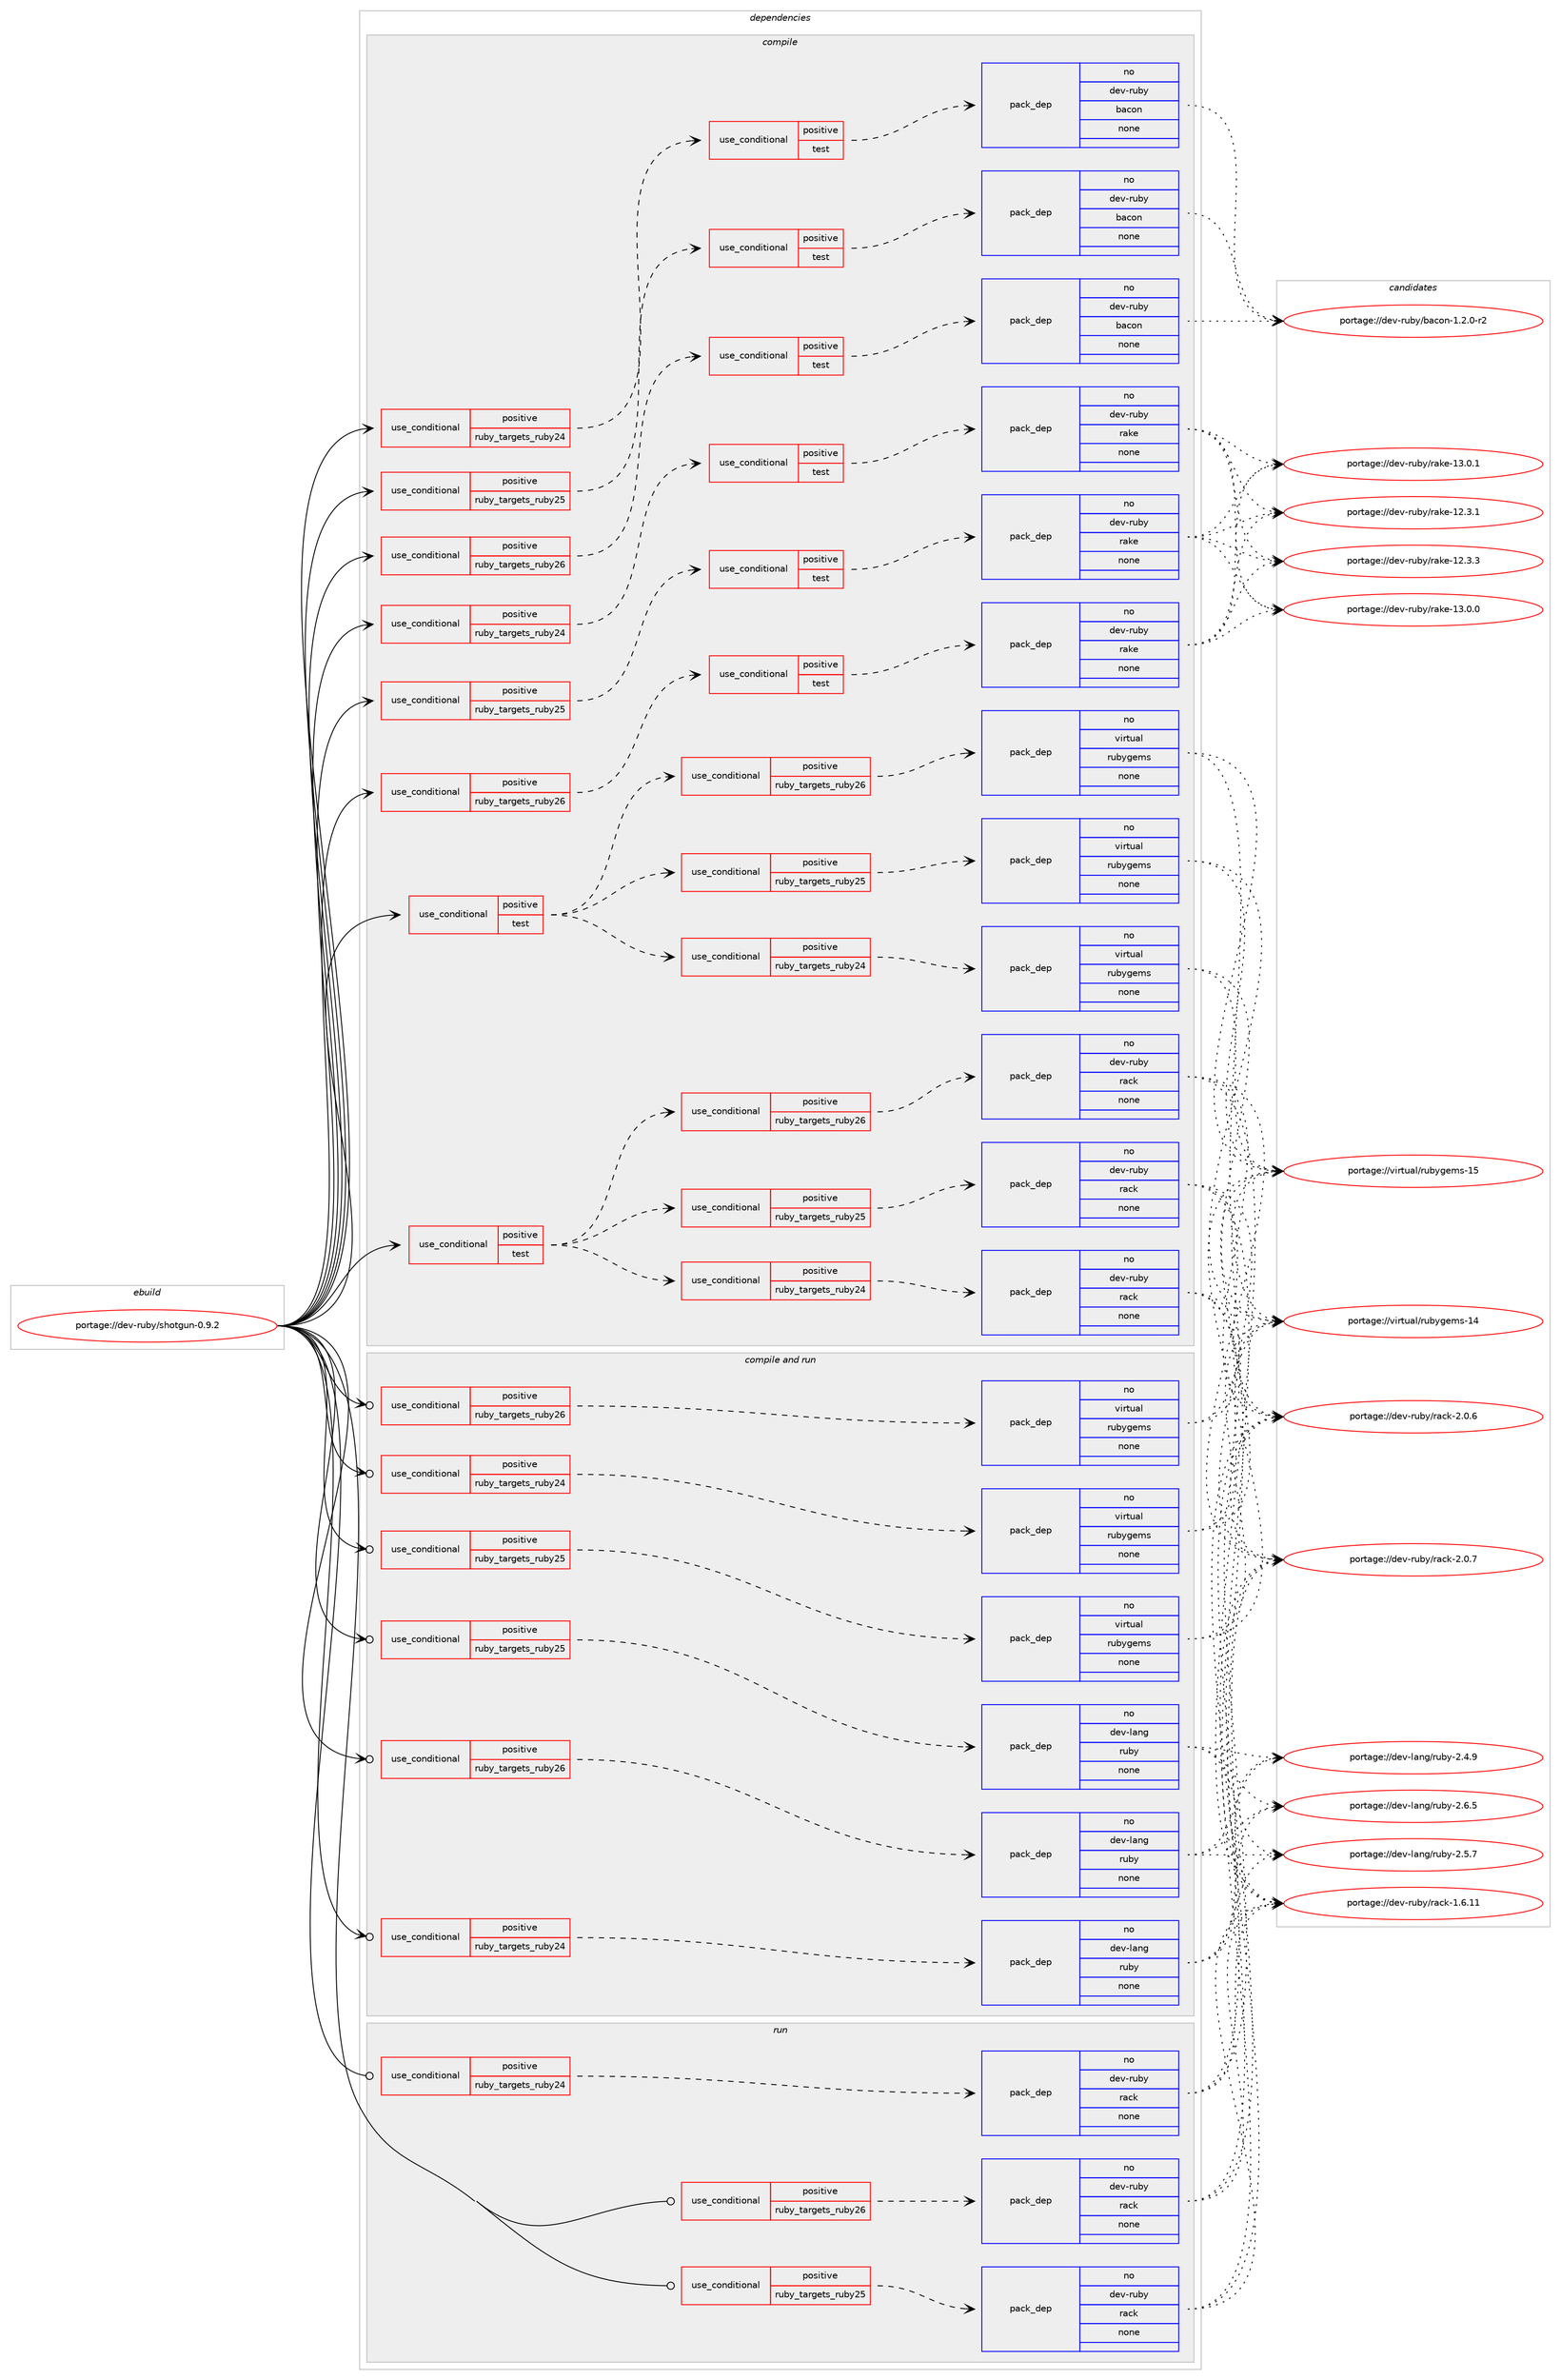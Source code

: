 digraph prolog {

# *************
# Graph options
# *************

newrank=true;
concentrate=true;
compound=true;
graph [rankdir=LR,fontname=Helvetica,fontsize=10,ranksep=1.5];#, ranksep=2.5, nodesep=0.2];
edge  [arrowhead=vee];
node  [fontname=Helvetica,fontsize=10];

# **********
# The ebuild
# **********

subgraph cluster_leftcol {
color=gray;
rank=same;
label=<<i>ebuild</i>>;
id [label="portage://dev-ruby/shotgun-0.9.2", color=red, width=4, href="../dev-ruby/shotgun-0.9.2.svg"];
}

# ****************
# The dependencies
# ****************

subgraph cluster_midcol {
color=gray;
label=<<i>dependencies</i>>;
subgraph cluster_compile {
fillcolor="#eeeeee";
style=filled;
label=<<i>compile</i>>;
subgraph cond66190 {
dependency249371 [label=<<TABLE BORDER="0" CELLBORDER="1" CELLSPACING="0" CELLPADDING="4"><TR><TD ROWSPAN="3" CELLPADDING="10">use_conditional</TD></TR><TR><TD>positive</TD></TR><TR><TD>ruby_targets_ruby24</TD></TR></TABLE>>, shape=none, color=red];
subgraph cond66191 {
dependency249372 [label=<<TABLE BORDER="0" CELLBORDER="1" CELLSPACING="0" CELLPADDING="4"><TR><TD ROWSPAN="3" CELLPADDING="10">use_conditional</TD></TR><TR><TD>positive</TD></TR><TR><TD>test</TD></TR></TABLE>>, shape=none, color=red];
subgraph pack179634 {
dependency249373 [label=<<TABLE BORDER="0" CELLBORDER="1" CELLSPACING="0" CELLPADDING="4" WIDTH="220"><TR><TD ROWSPAN="6" CELLPADDING="30">pack_dep</TD></TR><TR><TD WIDTH="110">no</TD></TR><TR><TD>dev-ruby</TD></TR><TR><TD>bacon</TD></TR><TR><TD>none</TD></TR><TR><TD></TD></TR></TABLE>>, shape=none, color=blue];
}
dependency249372:e -> dependency249373:w [weight=20,style="dashed",arrowhead="vee"];
}
dependency249371:e -> dependency249372:w [weight=20,style="dashed",arrowhead="vee"];
}
id:e -> dependency249371:w [weight=20,style="solid",arrowhead="vee"];
subgraph cond66192 {
dependency249374 [label=<<TABLE BORDER="0" CELLBORDER="1" CELLSPACING="0" CELLPADDING="4"><TR><TD ROWSPAN="3" CELLPADDING="10">use_conditional</TD></TR><TR><TD>positive</TD></TR><TR><TD>ruby_targets_ruby24</TD></TR></TABLE>>, shape=none, color=red];
subgraph cond66193 {
dependency249375 [label=<<TABLE BORDER="0" CELLBORDER="1" CELLSPACING="0" CELLPADDING="4"><TR><TD ROWSPAN="3" CELLPADDING="10">use_conditional</TD></TR><TR><TD>positive</TD></TR><TR><TD>test</TD></TR></TABLE>>, shape=none, color=red];
subgraph pack179635 {
dependency249376 [label=<<TABLE BORDER="0" CELLBORDER="1" CELLSPACING="0" CELLPADDING="4" WIDTH="220"><TR><TD ROWSPAN="6" CELLPADDING="30">pack_dep</TD></TR><TR><TD WIDTH="110">no</TD></TR><TR><TD>dev-ruby</TD></TR><TR><TD>rake</TD></TR><TR><TD>none</TD></TR><TR><TD></TD></TR></TABLE>>, shape=none, color=blue];
}
dependency249375:e -> dependency249376:w [weight=20,style="dashed",arrowhead="vee"];
}
dependency249374:e -> dependency249375:w [weight=20,style="dashed",arrowhead="vee"];
}
id:e -> dependency249374:w [weight=20,style="solid",arrowhead="vee"];
subgraph cond66194 {
dependency249377 [label=<<TABLE BORDER="0" CELLBORDER="1" CELLSPACING="0" CELLPADDING="4"><TR><TD ROWSPAN="3" CELLPADDING="10">use_conditional</TD></TR><TR><TD>positive</TD></TR><TR><TD>ruby_targets_ruby25</TD></TR></TABLE>>, shape=none, color=red];
subgraph cond66195 {
dependency249378 [label=<<TABLE BORDER="0" CELLBORDER="1" CELLSPACING="0" CELLPADDING="4"><TR><TD ROWSPAN="3" CELLPADDING="10">use_conditional</TD></TR><TR><TD>positive</TD></TR><TR><TD>test</TD></TR></TABLE>>, shape=none, color=red];
subgraph pack179636 {
dependency249379 [label=<<TABLE BORDER="0" CELLBORDER="1" CELLSPACING="0" CELLPADDING="4" WIDTH="220"><TR><TD ROWSPAN="6" CELLPADDING="30">pack_dep</TD></TR><TR><TD WIDTH="110">no</TD></TR><TR><TD>dev-ruby</TD></TR><TR><TD>bacon</TD></TR><TR><TD>none</TD></TR><TR><TD></TD></TR></TABLE>>, shape=none, color=blue];
}
dependency249378:e -> dependency249379:w [weight=20,style="dashed",arrowhead="vee"];
}
dependency249377:e -> dependency249378:w [weight=20,style="dashed",arrowhead="vee"];
}
id:e -> dependency249377:w [weight=20,style="solid",arrowhead="vee"];
subgraph cond66196 {
dependency249380 [label=<<TABLE BORDER="0" CELLBORDER="1" CELLSPACING="0" CELLPADDING="4"><TR><TD ROWSPAN="3" CELLPADDING="10">use_conditional</TD></TR><TR><TD>positive</TD></TR><TR><TD>ruby_targets_ruby25</TD></TR></TABLE>>, shape=none, color=red];
subgraph cond66197 {
dependency249381 [label=<<TABLE BORDER="0" CELLBORDER="1" CELLSPACING="0" CELLPADDING="4"><TR><TD ROWSPAN="3" CELLPADDING="10">use_conditional</TD></TR><TR><TD>positive</TD></TR><TR><TD>test</TD></TR></TABLE>>, shape=none, color=red];
subgraph pack179637 {
dependency249382 [label=<<TABLE BORDER="0" CELLBORDER="1" CELLSPACING="0" CELLPADDING="4" WIDTH="220"><TR><TD ROWSPAN="6" CELLPADDING="30">pack_dep</TD></TR><TR><TD WIDTH="110">no</TD></TR><TR><TD>dev-ruby</TD></TR><TR><TD>rake</TD></TR><TR><TD>none</TD></TR><TR><TD></TD></TR></TABLE>>, shape=none, color=blue];
}
dependency249381:e -> dependency249382:w [weight=20,style="dashed",arrowhead="vee"];
}
dependency249380:e -> dependency249381:w [weight=20,style="dashed",arrowhead="vee"];
}
id:e -> dependency249380:w [weight=20,style="solid",arrowhead="vee"];
subgraph cond66198 {
dependency249383 [label=<<TABLE BORDER="0" CELLBORDER="1" CELLSPACING="0" CELLPADDING="4"><TR><TD ROWSPAN="3" CELLPADDING="10">use_conditional</TD></TR><TR><TD>positive</TD></TR><TR><TD>ruby_targets_ruby26</TD></TR></TABLE>>, shape=none, color=red];
subgraph cond66199 {
dependency249384 [label=<<TABLE BORDER="0" CELLBORDER="1" CELLSPACING="0" CELLPADDING="4"><TR><TD ROWSPAN="3" CELLPADDING="10">use_conditional</TD></TR><TR><TD>positive</TD></TR><TR><TD>test</TD></TR></TABLE>>, shape=none, color=red];
subgraph pack179638 {
dependency249385 [label=<<TABLE BORDER="0" CELLBORDER="1" CELLSPACING="0" CELLPADDING="4" WIDTH="220"><TR><TD ROWSPAN="6" CELLPADDING="30">pack_dep</TD></TR><TR><TD WIDTH="110">no</TD></TR><TR><TD>dev-ruby</TD></TR><TR><TD>bacon</TD></TR><TR><TD>none</TD></TR><TR><TD></TD></TR></TABLE>>, shape=none, color=blue];
}
dependency249384:e -> dependency249385:w [weight=20,style="dashed",arrowhead="vee"];
}
dependency249383:e -> dependency249384:w [weight=20,style="dashed",arrowhead="vee"];
}
id:e -> dependency249383:w [weight=20,style="solid",arrowhead="vee"];
subgraph cond66200 {
dependency249386 [label=<<TABLE BORDER="0" CELLBORDER="1" CELLSPACING="0" CELLPADDING="4"><TR><TD ROWSPAN="3" CELLPADDING="10">use_conditional</TD></TR><TR><TD>positive</TD></TR><TR><TD>ruby_targets_ruby26</TD></TR></TABLE>>, shape=none, color=red];
subgraph cond66201 {
dependency249387 [label=<<TABLE BORDER="0" CELLBORDER="1" CELLSPACING="0" CELLPADDING="4"><TR><TD ROWSPAN="3" CELLPADDING="10">use_conditional</TD></TR><TR><TD>positive</TD></TR><TR><TD>test</TD></TR></TABLE>>, shape=none, color=red];
subgraph pack179639 {
dependency249388 [label=<<TABLE BORDER="0" CELLBORDER="1" CELLSPACING="0" CELLPADDING="4" WIDTH="220"><TR><TD ROWSPAN="6" CELLPADDING="30">pack_dep</TD></TR><TR><TD WIDTH="110">no</TD></TR><TR><TD>dev-ruby</TD></TR><TR><TD>rake</TD></TR><TR><TD>none</TD></TR><TR><TD></TD></TR></TABLE>>, shape=none, color=blue];
}
dependency249387:e -> dependency249388:w [weight=20,style="dashed",arrowhead="vee"];
}
dependency249386:e -> dependency249387:w [weight=20,style="dashed",arrowhead="vee"];
}
id:e -> dependency249386:w [weight=20,style="solid",arrowhead="vee"];
subgraph cond66202 {
dependency249389 [label=<<TABLE BORDER="0" CELLBORDER="1" CELLSPACING="0" CELLPADDING="4"><TR><TD ROWSPAN="3" CELLPADDING="10">use_conditional</TD></TR><TR><TD>positive</TD></TR><TR><TD>test</TD></TR></TABLE>>, shape=none, color=red];
subgraph cond66203 {
dependency249390 [label=<<TABLE BORDER="0" CELLBORDER="1" CELLSPACING="0" CELLPADDING="4"><TR><TD ROWSPAN="3" CELLPADDING="10">use_conditional</TD></TR><TR><TD>positive</TD></TR><TR><TD>ruby_targets_ruby24</TD></TR></TABLE>>, shape=none, color=red];
subgraph pack179640 {
dependency249391 [label=<<TABLE BORDER="0" CELLBORDER="1" CELLSPACING="0" CELLPADDING="4" WIDTH="220"><TR><TD ROWSPAN="6" CELLPADDING="30">pack_dep</TD></TR><TR><TD WIDTH="110">no</TD></TR><TR><TD>dev-ruby</TD></TR><TR><TD>rack</TD></TR><TR><TD>none</TD></TR><TR><TD></TD></TR></TABLE>>, shape=none, color=blue];
}
dependency249390:e -> dependency249391:w [weight=20,style="dashed",arrowhead="vee"];
}
dependency249389:e -> dependency249390:w [weight=20,style="dashed",arrowhead="vee"];
subgraph cond66204 {
dependency249392 [label=<<TABLE BORDER="0" CELLBORDER="1" CELLSPACING="0" CELLPADDING="4"><TR><TD ROWSPAN="3" CELLPADDING="10">use_conditional</TD></TR><TR><TD>positive</TD></TR><TR><TD>ruby_targets_ruby25</TD></TR></TABLE>>, shape=none, color=red];
subgraph pack179641 {
dependency249393 [label=<<TABLE BORDER="0" CELLBORDER="1" CELLSPACING="0" CELLPADDING="4" WIDTH="220"><TR><TD ROWSPAN="6" CELLPADDING="30">pack_dep</TD></TR><TR><TD WIDTH="110">no</TD></TR><TR><TD>dev-ruby</TD></TR><TR><TD>rack</TD></TR><TR><TD>none</TD></TR><TR><TD></TD></TR></TABLE>>, shape=none, color=blue];
}
dependency249392:e -> dependency249393:w [weight=20,style="dashed",arrowhead="vee"];
}
dependency249389:e -> dependency249392:w [weight=20,style="dashed",arrowhead="vee"];
subgraph cond66205 {
dependency249394 [label=<<TABLE BORDER="0" CELLBORDER="1" CELLSPACING="0" CELLPADDING="4"><TR><TD ROWSPAN="3" CELLPADDING="10">use_conditional</TD></TR><TR><TD>positive</TD></TR><TR><TD>ruby_targets_ruby26</TD></TR></TABLE>>, shape=none, color=red];
subgraph pack179642 {
dependency249395 [label=<<TABLE BORDER="0" CELLBORDER="1" CELLSPACING="0" CELLPADDING="4" WIDTH="220"><TR><TD ROWSPAN="6" CELLPADDING="30">pack_dep</TD></TR><TR><TD WIDTH="110">no</TD></TR><TR><TD>dev-ruby</TD></TR><TR><TD>rack</TD></TR><TR><TD>none</TD></TR><TR><TD></TD></TR></TABLE>>, shape=none, color=blue];
}
dependency249394:e -> dependency249395:w [weight=20,style="dashed",arrowhead="vee"];
}
dependency249389:e -> dependency249394:w [weight=20,style="dashed",arrowhead="vee"];
}
id:e -> dependency249389:w [weight=20,style="solid",arrowhead="vee"];
subgraph cond66206 {
dependency249396 [label=<<TABLE BORDER="0" CELLBORDER="1" CELLSPACING="0" CELLPADDING="4"><TR><TD ROWSPAN="3" CELLPADDING="10">use_conditional</TD></TR><TR><TD>positive</TD></TR><TR><TD>test</TD></TR></TABLE>>, shape=none, color=red];
subgraph cond66207 {
dependency249397 [label=<<TABLE BORDER="0" CELLBORDER="1" CELLSPACING="0" CELLPADDING="4"><TR><TD ROWSPAN="3" CELLPADDING="10">use_conditional</TD></TR><TR><TD>positive</TD></TR><TR><TD>ruby_targets_ruby24</TD></TR></TABLE>>, shape=none, color=red];
subgraph pack179643 {
dependency249398 [label=<<TABLE BORDER="0" CELLBORDER="1" CELLSPACING="0" CELLPADDING="4" WIDTH="220"><TR><TD ROWSPAN="6" CELLPADDING="30">pack_dep</TD></TR><TR><TD WIDTH="110">no</TD></TR><TR><TD>virtual</TD></TR><TR><TD>rubygems</TD></TR><TR><TD>none</TD></TR><TR><TD></TD></TR></TABLE>>, shape=none, color=blue];
}
dependency249397:e -> dependency249398:w [weight=20,style="dashed",arrowhead="vee"];
}
dependency249396:e -> dependency249397:w [weight=20,style="dashed",arrowhead="vee"];
subgraph cond66208 {
dependency249399 [label=<<TABLE BORDER="0" CELLBORDER="1" CELLSPACING="0" CELLPADDING="4"><TR><TD ROWSPAN="3" CELLPADDING="10">use_conditional</TD></TR><TR><TD>positive</TD></TR><TR><TD>ruby_targets_ruby25</TD></TR></TABLE>>, shape=none, color=red];
subgraph pack179644 {
dependency249400 [label=<<TABLE BORDER="0" CELLBORDER="1" CELLSPACING="0" CELLPADDING="4" WIDTH="220"><TR><TD ROWSPAN="6" CELLPADDING="30">pack_dep</TD></TR><TR><TD WIDTH="110">no</TD></TR><TR><TD>virtual</TD></TR><TR><TD>rubygems</TD></TR><TR><TD>none</TD></TR><TR><TD></TD></TR></TABLE>>, shape=none, color=blue];
}
dependency249399:e -> dependency249400:w [weight=20,style="dashed",arrowhead="vee"];
}
dependency249396:e -> dependency249399:w [weight=20,style="dashed",arrowhead="vee"];
subgraph cond66209 {
dependency249401 [label=<<TABLE BORDER="0" CELLBORDER="1" CELLSPACING="0" CELLPADDING="4"><TR><TD ROWSPAN="3" CELLPADDING="10">use_conditional</TD></TR><TR><TD>positive</TD></TR><TR><TD>ruby_targets_ruby26</TD></TR></TABLE>>, shape=none, color=red];
subgraph pack179645 {
dependency249402 [label=<<TABLE BORDER="0" CELLBORDER="1" CELLSPACING="0" CELLPADDING="4" WIDTH="220"><TR><TD ROWSPAN="6" CELLPADDING="30">pack_dep</TD></TR><TR><TD WIDTH="110">no</TD></TR><TR><TD>virtual</TD></TR><TR><TD>rubygems</TD></TR><TR><TD>none</TD></TR><TR><TD></TD></TR></TABLE>>, shape=none, color=blue];
}
dependency249401:e -> dependency249402:w [weight=20,style="dashed",arrowhead="vee"];
}
dependency249396:e -> dependency249401:w [weight=20,style="dashed",arrowhead="vee"];
}
id:e -> dependency249396:w [weight=20,style="solid",arrowhead="vee"];
}
subgraph cluster_compileandrun {
fillcolor="#eeeeee";
style=filled;
label=<<i>compile and run</i>>;
subgraph cond66210 {
dependency249403 [label=<<TABLE BORDER="0" CELLBORDER="1" CELLSPACING="0" CELLPADDING="4"><TR><TD ROWSPAN="3" CELLPADDING="10">use_conditional</TD></TR><TR><TD>positive</TD></TR><TR><TD>ruby_targets_ruby24</TD></TR></TABLE>>, shape=none, color=red];
subgraph pack179646 {
dependency249404 [label=<<TABLE BORDER="0" CELLBORDER="1" CELLSPACING="0" CELLPADDING="4" WIDTH="220"><TR><TD ROWSPAN="6" CELLPADDING="30">pack_dep</TD></TR><TR><TD WIDTH="110">no</TD></TR><TR><TD>dev-lang</TD></TR><TR><TD>ruby</TD></TR><TR><TD>none</TD></TR><TR><TD></TD></TR></TABLE>>, shape=none, color=blue];
}
dependency249403:e -> dependency249404:w [weight=20,style="dashed",arrowhead="vee"];
}
id:e -> dependency249403:w [weight=20,style="solid",arrowhead="odotvee"];
subgraph cond66211 {
dependency249405 [label=<<TABLE BORDER="0" CELLBORDER="1" CELLSPACING="0" CELLPADDING="4"><TR><TD ROWSPAN="3" CELLPADDING="10">use_conditional</TD></TR><TR><TD>positive</TD></TR><TR><TD>ruby_targets_ruby24</TD></TR></TABLE>>, shape=none, color=red];
subgraph pack179647 {
dependency249406 [label=<<TABLE BORDER="0" CELLBORDER="1" CELLSPACING="0" CELLPADDING="4" WIDTH="220"><TR><TD ROWSPAN="6" CELLPADDING="30">pack_dep</TD></TR><TR><TD WIDTH="110">no</TD></TR><TR><TD>virtual</TD></TR><TR><TD>rubygems</TD></TR><TR><TD>none</TD></TR><TR><TD></TD></TR></TABLE>>, shape=none, color=blue];
}
dependency249405:e -> dependency249406:w [weight=20,style="dashed",arrowhead="vee"];
}
id:e -> dependency249405:w [weight=20,style="solid",arrowhead="odotvee"];
subgraph cond66212 {
dependency249407 [label=<<TABLE BORDER="0" CELLBORDER="1" CELLSPACING="0" CELLPADDING="4"><TR><TD ROWSPAN="3" CELLPADDING="10">use_conditional</TD></TR><TR><TD>positive</TD></TR><TR><TD>ruby_targets_ruby25</TD></TR></TABLE>>, shape=none, color=red];
subgraph pack179648 {
dependency249408 [label=<<TABLE BORDER="0" CELLBORDER="1" CELLSPACING="0" CELLPADDING="4" WIDTH="220"><TR><TD ROWSPAN="6" CELLPADDING="30">pack_dep</TD></TR><TR><TD WIDTH="110">no</TD></TR><TR><TD>dev-lang</TD></TR><TR><TD>ruby</TD></TR><TR><TD>none</TD></TR><TR><TD></TD></TR></TABLE>>, shape=none, color=blue];
}
dependency249407:e -> dependency249408:w [weight=20,style="dashed",arrowhead="vee"];
}
id:e -> dependency249407:w [weight=20,style="solid",arrowhead="odotvee"];
subgraph cond66213 {
dependency249409 [label=<<TABLE BORDER="0" CELLBORDER="1" CELLSPACING="0" CELLPADDING="4"><TR><TD ROWSPAN="3" CELLPADDING="10">use_conditional</TD></TR><TR><TD>positive</TD></TR><TR><TD>ruby_targets_ruby25</TD></TR></TABLE>>, shape=none, color=red];
subgraph pack179649 {
dependency249410 [label=<<TABLE BORDER="0" CELLBORDER="1" CELLSPACING="0" CELLPADDING="4" WIDTH="220"><TR><TD ROWSPAN="6" CELLPADDING="30">pack_dep</TD></TR><TR><TD WIDTH="110">no</TD></TR><TR><TD>virtual</TD></TR><TR><TD>rubygems</TD></TR><TR><TD>none</TD></TR><TR><TD></TD></TR></TABLE>>, shape=none, color=blue];
}
dependency249409:e -> dependency249410:w [weight=20,style="dashed",arrowhead="vee"];
}
id:e -> dependency249409:w [weight=20,style="solid",arrowhead="odotvee"];
subgraph cond66214 {
dependency249411 [label=<<TABLE BORDER="0" CELLBORDER="1" CELLSPACING="0" CELLPADDING="4"><TR><TD ROWSPAN="3" CELLPADDING="10">use_conditional</TD></TR><TR><TD>positive</TD></TR><TR><TD>ruby_targets_ruby26</TD></TR></TABLE>>, shape=none, color=red];
subgraph pack179650 {
dependency249412 [label=<<TABLE BORDER="0" CELLBORDER="1" CELLSPACING="0" CELLPADDING="4" WIDTH="220"><TR><TD ROWSPAN="6" CELLPADDING="30">pack_dep</TD></TR><TR><TD WIDTH="110">no</TD></TR><TR><TD>dev-lang</TD></TR><TR><TD>ruby</TD></TR><TR><TD>none</TD></TR><TR><TD></TD></TR></TABLE>>, shape=none, color=blue];
}
dependency249411:e -> dependency249412:w [weight=20,style="dashed",arrowhead="vee"];
}
id:e -> dependency249411:w [weight=20,style="solid",arrowhead="odotvee"];
subgraph cond66215 {
dependency249413 [label=<<TABLE BORDER="0" CELLBORDER="1" CELLSPACING="0" CELLPADDING="4"><TR><TD ROWSPAN="3" CELLPADDING="10">use_conditional</TD></TR><TR><TD>positive</TD></TR><TR><TD>ruby_targets_ruby26</TD></TR></TABLE>>, shape=none, color=red];
subgraph pack179651 {
dependency249414 [label=<<TABLE BORDER="0" CELLBORDER="1" CELLSPACING="0" CELLPADDING="4" WIDTH="220"><TR><TD ROWSPAN="6" CELLPADDING="30">pack_dep</TD></TR><TR><TD WIDTH="110">no</TD></TR><TR><TD>virtual</TD></TR><TR><TD>rubygems</TD></TR><TR><TD>none</TD></TR><TR><TD></TD></TR></TABLE>>, shape=none, color=blue];
}
dependency249413:e -> dependency249414:w [weight=20,style="dashed",arrowhead="vee"];
}
id:e -> dependency249413:w [weight=20,style="solid",arrowhead="odotvee"];
}
subgraph cluster_run {
fillcolor="#eeeeee";
style=filled;
label=<<i>run</i>>;
subgraph cond66216 {
dependency249415 [label=<<TABLE BORDER="0" CELLBORDER="1" CELLSPACING="0" CELLPADDING="4"><TR><TD ROWSPAN="3" CELLPADDING="10">use_conditional</TD></TR><TR><TD>positive</TD></TR><TR><TD>ruby_targets_ruby24</TD></TR></TABLE>>, shape=none, color=red];
subgraph pack179652 {
dependency249416 [label=<<TABLE BORDER="0" CELLBORDER="1" CELLSPACING="0" CELLPADDING="4" WIDTH="220"><TR><TD ROWSPAN="6" CELLPADDING="30">pack_dep</TD></TR><TR><TD WIDTH="110">no</TD></TR><TR><TD>dev-ruby</TD></TR><TR><TD>rack</TD></TR><TR><TD>none</TD></TR><TR><TD></TD></TR></TABLE>>, shape=none, color=blue];
}
dependency249415:e -> dependency249416:w [weight=20,style="dashed",arrowhead="vee"];
}
id:e -> dependency249415:w [weight=20,style="solid",arrowhead="odot"];
subgraph cond66217 {
dependency249417 [label=<<TABLE BORDER="0" CELLBORDER="1" CELLSPACING="0" CELLPADDING="4"><TR><TD ROWSPAN="3" CELLPADDING="10">use_conditional</TD></TR><TR><TD>positive</TD></TR><TR><TD>ruby_targets_ruby25</TD></TR></TABLE>>, shape=none, color=red];
subgraph pack179653 {
dependency249418 [label=<<TABLE BORDER="0" CELLBORDER="1" CELLSPACING="0" CELLPADDING="4" WIDTH="220"><TR><TD ROWSPAN="6" CELLPADDING="30">pack_dep</TD></TR><TR><TD WIDTH="110">no</TD></TR><TR><TD>dev-ruby</TD></TR><TR><TD>rack</TD></TR><TR><TD>none</TD></TR><TR><TD></TD></TR></TABLE>>, shape=none, color=blue];
}
dependency249417:e -> dependency249418:w [weight=20,style="dashed",arrowhead="vee"];
}
id:e -> dependency249417:w [weight=20,style="solid",arrowhead="odot"];
subgraph cond66218 {
dependency249419 [label=<<TABLE BORDER="0" CELLBORDER="1" CELLSPACING="0" CELLPADDING="4"><TR><TD ROWSPAN="3" CELLPADDING="10">use_conditional</TD></TR><TR><TD>positive</TD></TR><TR><TD>ruby_targets_ruby26</TD></TR></TABLE>>, shape=none, color=red];
subgraph pack179654 {
dependency249420 [label=<<TABLE BORDER="0" CELLBORDER="1" CELLSPACING="0" CELLPADDING="4" WIDTH="220"><TR><TD ROWSPAN="6" CELLPADDING="30">pack_dep</TD></TR><TR><TD WIDTH="110">no</TD></TR><TR><TD>dev-ruby</TD></TR><TR><TD>rack</TD></TR><TR><TD>none</TD></TR><TR><TD></TD></TR></TABLE>>, shape=none, color=blue];
}
dependency249419:e -> dependency249420:w [weight=20,style="dashed",arrowhead="vee"];
}
id:e -> dependency249419:w [weight=20,style="solid",arrowhead="odot"];
}
}

# **************
# The candidates
# **************

subgraph cluster_choices {
rank=same;
color=gray;
label=<<i>candidates</i>>;

subgraph choice179634 {
color=black;
nodesep=1;
choiceportage1001011184511411798121479897991111104549465046484511450 [label="portage://dev-ruby/bacon-1.2.0-r2", color=red, width=4,href="../dev-ruby/bacon-1.2.0-r2.svg"];
dependency249373:e -> choiceportage1001011184511411798121479897991111104549465046484511450:w [style=dotted,weight="100"];
}
subgraph choice179635 {
color=black;
nodesep=1;
choiceportage1001011184511411798121471149710710145495046514649 [label="portage://dev-ruby/rake-12.3.1", color=red, width=4,href="../dev-ruby/rake-12.3.1.svg"];
choiceportage1001011184511411798121471149710710145495046514651 [label="portage://dev-ruby/rake-12.3.3", color=red, width=4,href="../dev-ruby/rake-12.3.3.svg"];
choiceportage1001011184511411798121471149710710145495146484648 [label="portage://dev-ruby/rake-13.0.0", color=red, width=4,href="../dev-ruby/rake-13.0.0.svg"];
choiceportage1001011184511411798121471149710710145495146484649 [label="portage://dev-ruby/rake-13.0.1", color=red, width=4,href="../dev-ruby/rake-13.0.1.svg"];
dependency249376:e -> choiceportage1001011184511411798121471149710710145495046514649:w [style=dotted,weight="100"];
dependency249376:e -> choiceportage1001011184511411798121471149710710145495046514651:w [style=dotted,weight="100"];
dependency249376:e -> choiceportage1001011184511411798121471149710710145495146484648:w [style=dotted,weight="100"];
dependency249376:e -> choiceportage1001011184511411798121471149710710145495146484649:w [style=dotted,weight="100"];
}
subgraph choice179636 {
color=black;
nodesep=1;
choiceportage1001011184511411798121479897991111104549465046484511450 [label="portage://dev-ruby/bacon-1.2.0-r2", color=red, width=4,href="../dev-ruby/bacon-1.2.0-r2.svg"];
dependency249379:e -> choiceportage1001011184511411798121479897991111104549465046484511450:w [style=dotted,weight="100"];
}
subgraph choice179637 {
color=black;
nodesep=1;
choiceportage1001011184511411798121471149710710145495046514649 [label="portage://dev-ruby/rake-12.3.1", color=red, width=4,href="../dev-ruby/rake-12.3.1.svg"];
choiceportage1001011184511411798121471149710710145495046514651 [label="portage://dev-ruby/rake-12.3.3", color=red, width=4,href="../dev-ruby/rake-12.3.3.svg"];
choiceportage1001011184511411798121471149710710145495146484648 [label="portage://dev-ruby/rake-13.0.0", color=red, width=4,href="../dev-ruby/rake-13.0.0.svg"];
choiceportage1001011184511411798121471149710710145495146484649 [label="portage://dev-ruby/rake-13.0.1", color=red, width=4,href="../dev-ruby/rake-13.0.1.svg"];
dependency249382:e -> choiceportage1001011184511411798121471149710710145495046514649:w [style=dotted,weight="100"];
dependency249382:e -> choiceportage1001011184511411798121471149710710145495046514651:w [style=dotted,weight="100"];
dependency249382:e -> choiceportage1001011184511411798121471149710710145495146484648:w [style=dotted,weight="100"];
dependency249382:e -> choiceportage1001011184511411798121471149710710145495146484649:w [style=dotted,weight="100"];
}
subgraph choice179638 {
color=black;
nodesep=1;
choiceportage1001011184511411798121479897991111104549465046484511450 [label="portage://dev-ruby/bacon-1.2.0-r2", color=red, width=4,href="../dev-ruby/bacon-1.2.0-r2.svg"];
dependency249385:e -> choiceportage1001011184511411798121479897991111104549465046484511450:w [style=dotted,weight="100"];
}
subgraph choice179639 {
color=black;
nodesep=1;
choiceportage1001011184511411798121471149710710145495046514649 [label="portage://dev-ruby/rake-12.3.1", color=red, width=4,href="../dev-ruby/rake-12.3.1.svg"];
choiceportage1001011184511411798121471149710710145495046514651 [label="portage://dev-ruby/rake-12.3.3", color=red, width=4,href="../dev-ruby/rake-12.3.3.svg"];
choiceportage1001011184511411798121471149710710145495146484648 [label="portage://dev-ruby/rake-13.0.0", color=red, width=4,href="../dev-ruby/rake-13.0.0.svg"];
choiceportage1001011184511411798121471149710710145495146484649 [label="portage://dev-ruby/rake-13.0.1", color=red, width=4,href="../dev-ruby/rake-13.0.1.svg"];
dependency249388:e -> choiceportage1001011184511411798121471149710710145495046514649:w [style=dotted,weight="100"];
dependency249388:e -> choiceportage1001011184511411798121471149710710145495046514651:w [style=dotted,weight="100"];
dependency249388:e -> choiceportage1001011184511411798121471149710710145495146484648:w [style=dotted,weight="100"];
dependency249388:e -> choiceportage1001011184511411798121471149710710145495146484649:w [style=dotted,weight="100"];
}
subgraph choice179640 {
color=black;
nodesep=1;
choiceportage100101118451141179812147114979910745494654464949 [label="portage://dev-ruby/rack-1.6.11", color=red, width=4,href="../dev-ruby/rack-1.6.11.svg"];
choiceportage1001011184511411798121471149799107455046484654 [label="portage://dev-ruby/rack-2.0.6", color=red, width=4,href="../dev-ruby/rack-2.0.6.svg"];
choiceportage1001011184511411798121471149799107455046484655 [label="portage://dev-ruby/rack-2.0.7", color=red, width=4,href="../dev-ruby/rack-2.0.7.svg"];
dependency249391:e -> choiceportage100101118451141179812147114979910745494654464949:w [style=dotted,weight="100"];
dependency249391:e -> choiceportage1001011184511411798121471149799107455046484654:w [style=dotted,weight="100"];
dependency249391:e -> choiceportage1001011184511411798121471149799107455046484655:w [style=dotted,weight="100"];
}
subgraph choice179641 {
color=black;
nodesep=1;
choiceportage100101118451141179812147114979910745494654464949 [label="portage://dev-ruby/rack-1.6.11", color=red, width=4,href="../dev-ruby/rack-1.6.11.svg"];
choiceportage1001011184511411798121471149799107455046484654 [label="portage://dev-ruby/rack-2.0.6", color=red, width=4,href="../dev-ruby/rack-2.0.6.svg"];
choiceportage1001011184511411798121471149799107455046484655 [label="portage://dev-ruby/rack-2.0.7", color=red, width=4,href="../dev-ruby/rack-2.0.7.svg"];
dependency249393:e -> choiceportage100101118451141179812147114979910745494654464949:w [style=dotted,weight="100"];
dependency249393:e -> choiceportage1001011184511411798121471149799107455046484654:w [style=dotted,weight="100"];
dependency249393:e -> choiceportage1001011184511411798121471149799107455046484655:w [style=dotted,weight="100"];
}
subgraph choice179642 {
color=black;
nodesep=1;
choiceportage100101118451141179812147114979910745494654464949 [label="portage://dev-ruby/rack-1.6.11", color=red, width=4,href="../dev-ruby/rack-1.6.11.svg"];
choiceportage1001011184511411798121471149799107455046484654 [label="portage://dev-ruby/rack-2.0.6", color=red, width=4,href="../dev-ruby/rack-2.0.6.svg"];
choiceportage1001011184511411798121471149799107455046484655 [label="portage://dev-ruby/rack-2.0.7", color=red, width=4,href="../dev-ruby/rack-2.0.7.svg"];
dependency249395:e -> choiceportage100101118451141179812147114979910745494654464949:w [style=dotted,weight="100"];
dependency249395:e -> choiceportage1001011184511411798121471149799107455046484654:w [style=dotted,weight="100"];
dependency249395:e -> choiceportage1001011184511411798121471149799107455046484655:w [style=dotted,weight="100"];
}
subgraph choice179643 {
color=black;
nodesep=1;
choiceportage118105114116117971084711411798121103101109115454952 [label="portage://virtual/rubygems-14", color=red, width=4,href="../virtual/rubygems-14.svg"];
choiceportage118105114116117971084711411798121103101109115454953 [label="portage://virtual/rubygems-15", color=red, width=4,href="../virtual/rubygems-15.svg"];
dependency249398:e -> choiceportage118105114116117971084711411798121103101109115454952:w [style=dotted,weight="100"];
dependency249398:e -> choiceportage118105114116117971084711411798121103101109115454953:w [style=dotted,weight="100"];
}
subgraph choice179644 {
color=black;
nodesep=1;
choiceportage118105114116117971084711411798121103101109115454952 [label="portage://virtual/rubygems-14", color=red, width=4,href="../virtual/rubygems-14.svg"];
choiceportage118105114116117971084711411798121103101109115454953 [label="portage://virtual/rubygems-15", color=red, width=4,href="../virtual/rubygems-15.svg"];
dependency249400:e -> choiceportage118105114116117971084711411798121103101109115454952:w [style=dotted,weight="100"];
dependency249400:e -> choiceportage118105114116117971084711411798121103101109115454953:w [style=dotted,weight="100"];
}
subgraph choice179645 {
color=black;
nodesep=1;
choiceportage118105114116117971084711411798121103101109115454952 [label="portage://virtual/rubygems-14", color=red, width=4,href="../virtual/rubygems-14.svg"];
choiceportage118105114116117971084711411798121103101109115454953 [label="portage://virtual/rubygems-15", color=red, width=4,href="../virtual/rubygems-15.svg"];
dependency249402:e -> choiceportage118105114116117971084711411798121103101109115454952:w [style=dotted,weight="100"];
dependency249402:e -> choiceportage118105114116117971084711411798121103101109115454953:w [style=dotted,weight="100"];
}
subgraph choice179646 {
color=black;
nodesep=1;
choiceportage10010111845108971101034711411798121455046524657 [label="portage://dev-lang/ruby-2.4.9", color=red, width=4,href="../dev-lang/ruby-2.4.9.svg"];
choiceportage10010111845108971101034711411798121455046534655 [label="portage://dev-lang/ruby-2.5.7", color=red, width=4,href="../dev-lang/ruby-2.5.7.svg"];
choiceportage10010111845108971101034711411798121455046544653 [label="portage://dev-lang/ruby-2.6.5", color=red, width=4,href="../dev-lang/ruby-2.6.5.svg"];
dependency249404:e -> choiceportage10010111845108971101034711411798121455046524657:w [style=dotted,weight="100"];
dependency249404:e -> choiceportage10010111845108971101034711411798121455046534655:w [style=dotted,weight="100"];
dependency249404:e -> choiceportage10010111845108971101034711411798121455046544653:w [style=dotted,weight="100"];
}
subgraph choice179647 {
color=black;
nodesep=1;
choiceportage118105114116117971084711411798121103101109115454952 [label="portage://virtual/rubygems-14", color=red, width=4,href="../virtual/rubygems-14.svg"];
choiceportage118105114116117971084711411798121103101109115454953 [label="portage://virtual/rubygems-15", color=red, width=4,href="../virtual/rubygems-15.svg"];
dependency249406:e -> choiceportage118105114116117971084711411798121103101109115454952:w [style=dotted,weight="100"];
dependency249406:e -> choiceportage118105114116117971084711411798121103101109115454953:w [style=dotted,weight="100"];
}
subgraph choice179648 {
color=black;
nodesep=1;
choiceportage10010111845108971101034711411798121455046524657 [label="portage://dev-lang/ruby-2.4.9", color=red, width=4,href="../dev-lang/ruby-2.4.9.svg"];
choiceportage10010111845108971101034711411798121455046534655 [label="portage://dev-lang/ruby-2.5.7", color=red, width=4,href="../dev-lang/ruby-2.5.7.svg"];
choiceportage10010111845108971101034711411798121455046544653 [label="portage://dev-lang/ruby-2.6.5", color=red, width=4,href="../dev-lang/ruby-2.6.5.svg"];
dependency249408:e -> choiceportage10010111845108971101034711411798121455046524657:w [style=dotted,weight="100"];
dependency249408:e -> choiceportage10010111845108971101034711411798121455046534655:w [style=dotted,weight="100"];
dependency249408:e -> choiceportage10010111845108971101034711411798121455046544653:w [style=dotted,weight="100"];
}
subgraph choice179649 {
color=black;
nodesep=1;
choiceportage118105114116117971084711411798121103101109115454952 [label="portage://virtual/rubygems-14", color=red, width=4,href="../virtual/rubygems-14.svg"];
choiceportage118105114116117971084711411798121103101109115454953 [label="portage://virtual/rubygems-15", color=red, width=4,href="../virtual/rubygems-15.svg"];
dependency249410:e -> choiceportage118105114116117971084711411798121103101109115454952:w [style=dotted,weight="100"];
dependency249410:e -> choiceportage118105114116117971084711411798121103101109115454953:w [style=dotted,weight="100"];
}
subgraph choice179650 {
color=black;
nodesep=1;
choiceportage10010111845108971101034711411798121455046524657 [label="portage://dev-lang/ruby-2.4.9", color=red, width=4,href="../dev-lang/ruby-2.4.9.svg"];
choiceportage10010111845108971101034711411798121455046534655 [label="portage://dev-lang/ruby-2.5.7", color=red, width=4,href="../dev-lang/ruby-2.5.7.svg"];
choiceportage10010111845108971101034711411798121455046544653 [label="portage://dev-lang/ruby-2.6.5", color=red, width=4,href="../dev-lang/ruby-2.6.5.svg"];
dependency249412:e -> choiceportage10010111845108971101034711411798121455046524657:w [style=dotted,weight="100"];
dependency249412:e -> choiceportage10010111845108971101034711411798121455046534655:w [style=dotted,weight="100"];
dependency249412:e -> choiceportage10010111845108971101034711411798121455046544653:w [style=dotted,weight="100"];
}
subgraph choice179651 {
color=black;
nodesep=1;
choiceportage118105114116117971084711411798121103101109115454952 [label="portage://virtual/rubygems-14", color=red, width=4,href="../virtual/rubygems-14.svg"];
choiceportage118105114116117971084711411798121103101109115454953 [label="portage://virtual/rubygems-15", color=red, width=4,href="../virtual/rubygems-15.svg"];
dependency249414:e -> choiceportage118105114116117971084711411798121103101109115454952:w [style=dotted,weight="100"];
dependency249414:e -> choiceportage118105114116117971084711411798121103101109115454953:w [style=dotted,weight="100"];
}
subgraph choice179652 {
color=black;
nodesep=1;
choiceportage100101118451141179812147114979910745494654464949 [label="portage://dev-ruby/rack-1.6.11", color=red, width=4,href="../dev-ruby/rack-1.6.11.svg"];
choiceportage1001011184511411798121471149799107455046484654 [label="portage://dev-ruby/rack-2.0.6", color=red, width=4,href="../dev-ruby/rack-2.0.6.svg"];
choiceportage1001011184511411798121471149799107455046484655 [label="portage://dev-ruby/rack-2.0.7", color=red, width=4,href="../dev-ruby/rack-2.0.7.svg"];
dependency249416:e -> choiceportage100101118451141179812147114979910745494654464949:w [style=dotted,weight="100"];
dependency249416:e -> choiceportage1001011184511411798121471149799107455046484654:w [style=dotted,weight="100"];
dependency249416:e -> choiceportage1001011184511411798121471149799107455046484655:w [style=dotted,weight="100"];
}
subgraph choice179653 {
color=black;
nodesep=1;
choiceportage100101118451141179812147114979910745494654464949 [label="portage://dev-ruby/rack-1.6.11", color=red, width=4,href="../dev-ruby/rack-1.6.11.svg"];
choiceportage1001011184511411798121471149799107455046484654 [label="portage://dev-ruby/rack-2.0.6", color=red, width=4,href="../dev-ruby/rack-2.0.6.svg"];
choiceportage1001011184511411798121471149799107455046484655 [label="portage://dev-ruby/rack-2.0.7", color=red, width=4,href="../dev-ruby/rack-2.0.7.svg"];
dependency249418:e -> choiceportage100101118451141179812147114979910745494654464949:w [style=dotted,weight="100"];
dependency249418:e -> choiceportage1001011184511411798121471149799107455046484654:w [style=dotted,weight="100"];
dependency249418:e -> choiceportage1001011184511411798121471149799107455046484655:w [style=dotted,weight="100"];
}
subgraph choice179654 {
color=black;
nodesep=1;
choiceportage100101118451141179812147114979910745494654464949 [label="portage://dev-ruby/rack-1.6.11", color=red, width=4,href="../dev-ruby/rack-1.6.11.svg"];
choiceportage1001011184511411798121471149799107455046484654 [label="portage://dev-ruby/rack-2.0.6", color=red, width=4,href="../dev-ruby/rack-2.0.6.svg"];
choiceportage1001011184511411798121471149799107455046484655 [label="portage://dev-ruby/rack-2.0.7", color=red, width=4,href="../dev-ruby/rack-2.0.7.svg"];
dependency249420:e -> choiceportage100101118451141179812147114979910745494654464949:w [style=dotted,weight="100"];
dependency249420:e -> choiceportage1001011184511411798121471149799107455046484654:w [style=dotted,weight="100"];
dependency249420:e -> choiceportage1001011184511411798121471149799107455046484655:w [style=dotted,weight="100"];
}
}

}
